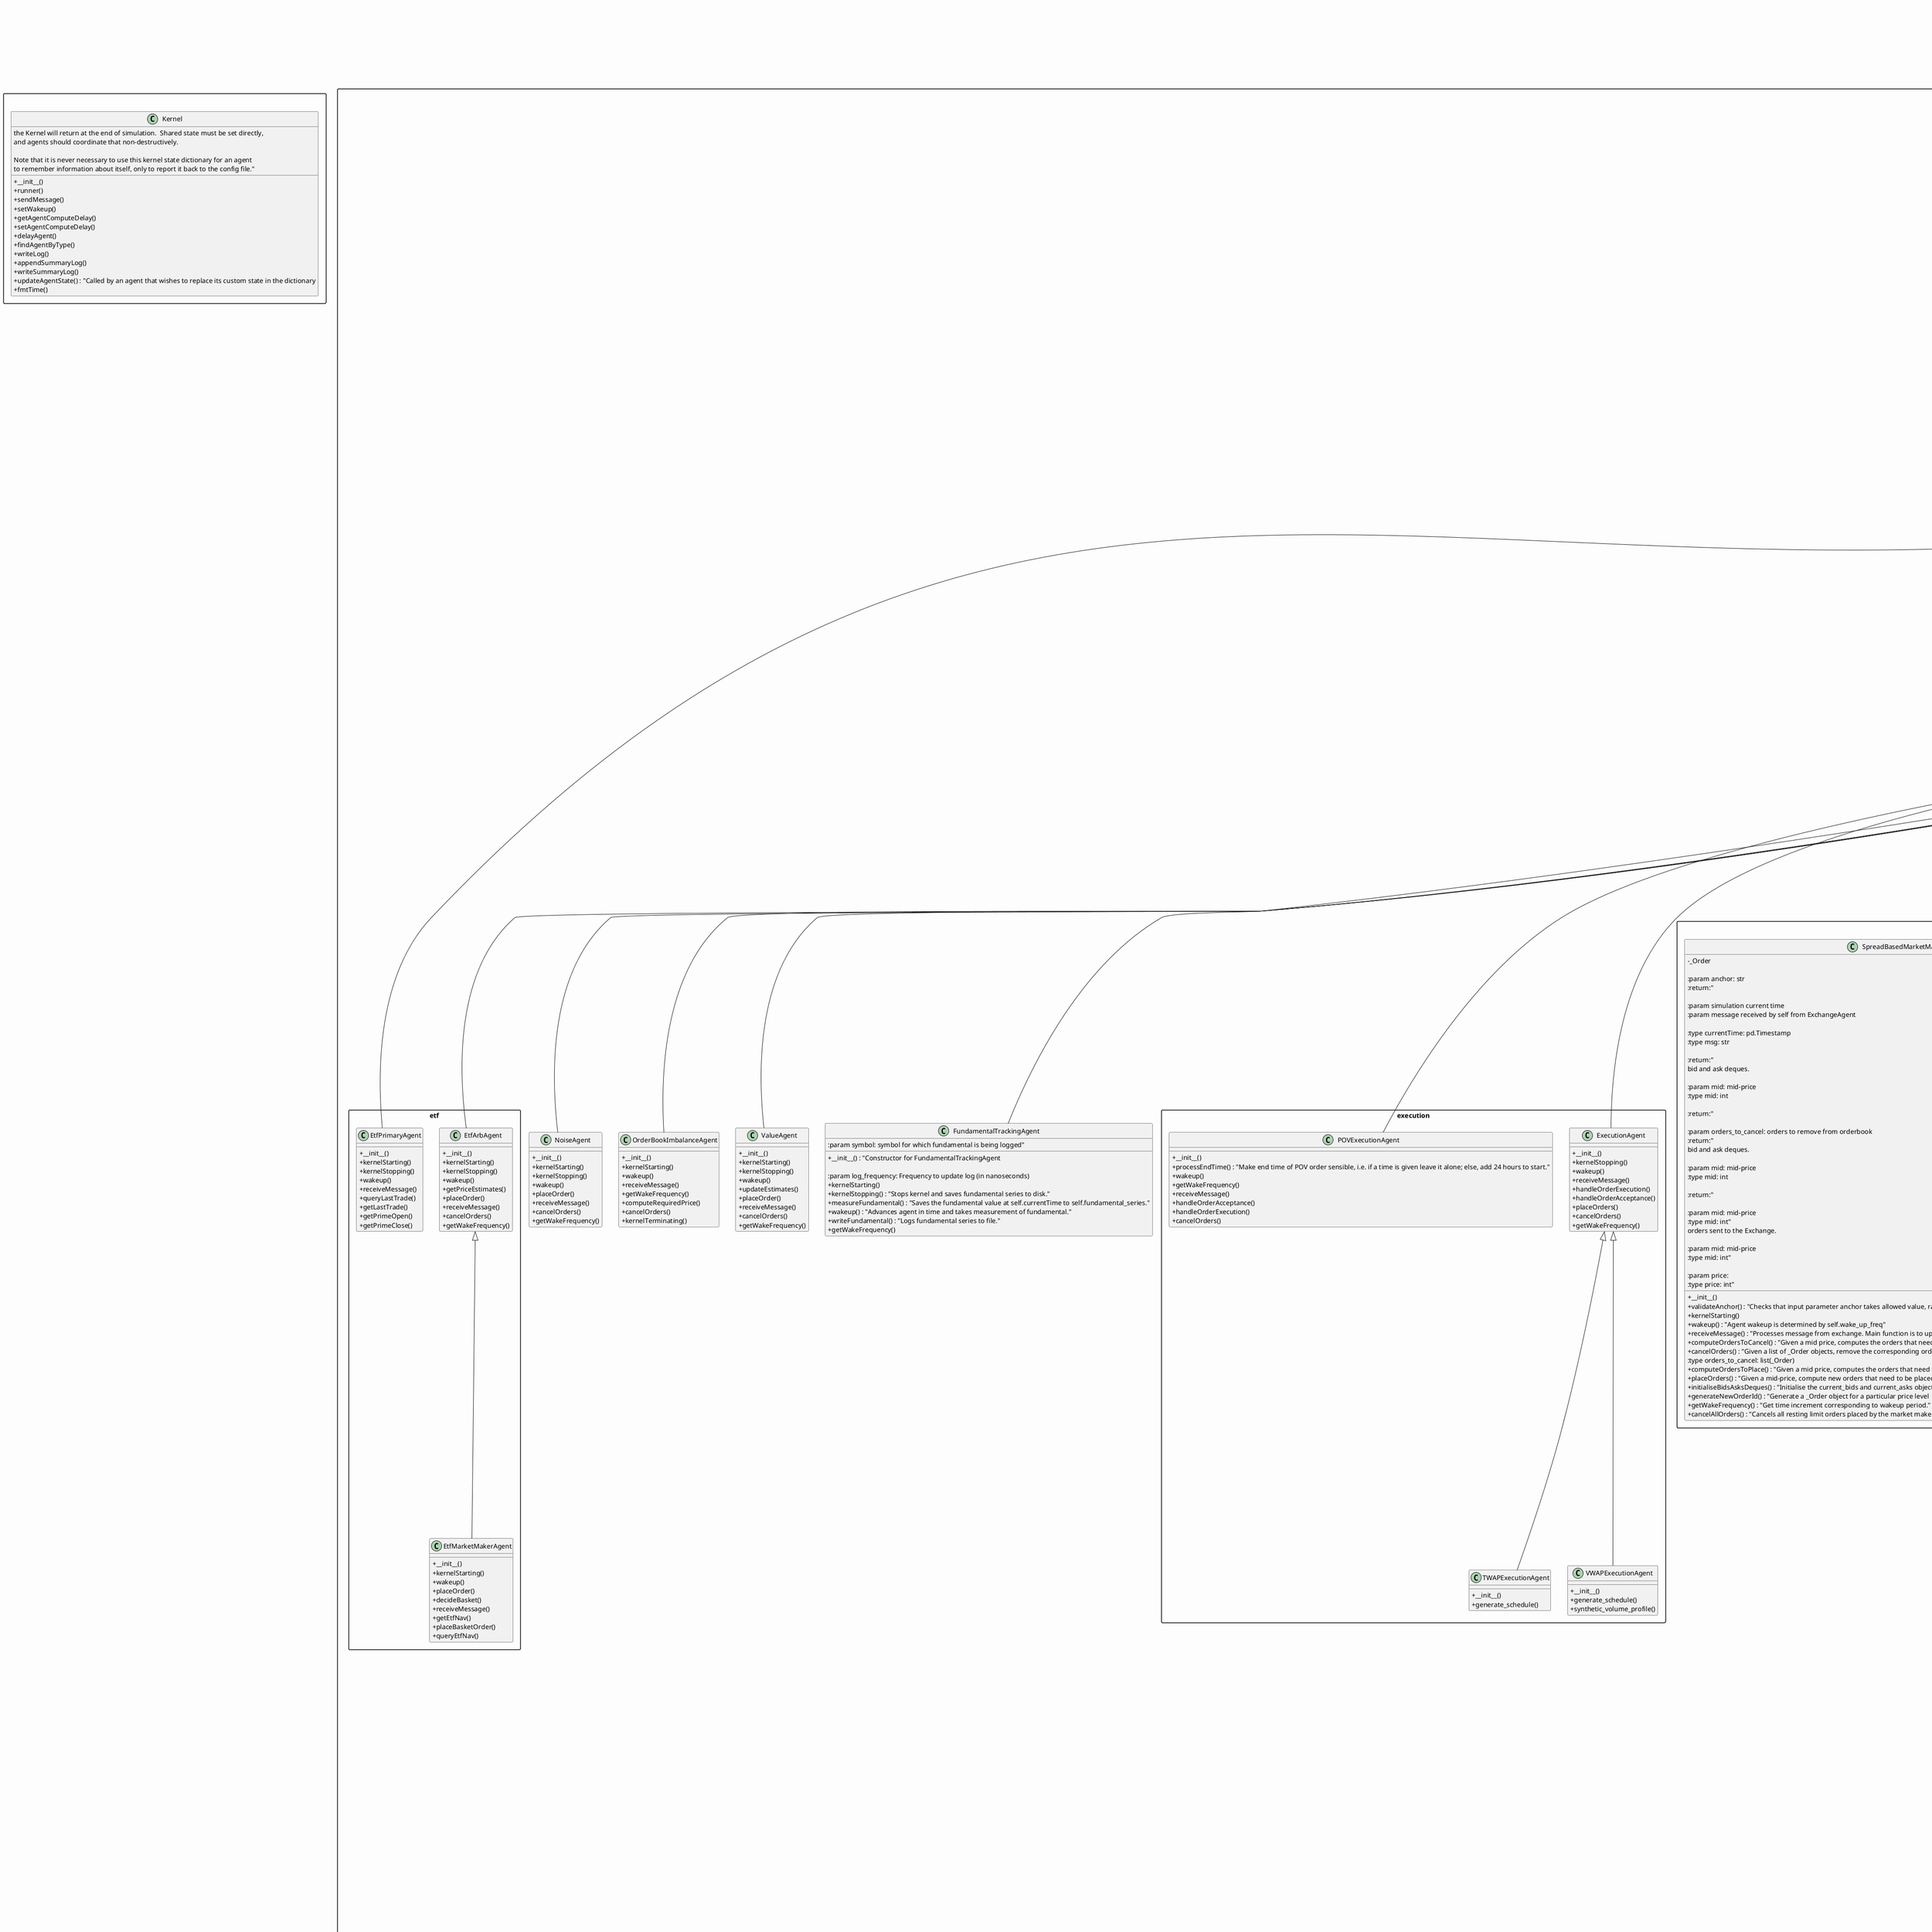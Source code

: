 @startuml
skinparam classAttributeIconSize 0
skinparam packageStyle rectangle
skinparam shadowing false
skinparam backgroundColor #FDFDFD


package . {
  '' From: Kernel.puml
  class Kernel {
    + __init__()
    + runner()
    + sendMessage()
    + setWakeup()
    + getAgentComputeDelay()
    + setAgentComputeDelay()
    + delayAgent()
    + findAgentByType()
    + writeLog()
    + appendSummaryLog()
    + writeSummaryLog()
    + updateAgentState() : "Called by an agent that wishes to replace its custom state in the dictionary
  the Kernel will return at the end of simulation.  Shared state must be set directly,
  and agents should coordinate that non-destructively.
  
  Note that it is never necessary to use this kernel state dictionary for an agent
  to remember information about itself, only to report it back to the config file."
    + fmtTime()
  }
}

package agent {
  '' From: agent/Agent.puml
  class Agent {
    + __init__()
    + kernelInitializing()
    + kernelStarting()
    + kernelStopping()
    + kernelTerminating()
    + logEvent()
    + receiveMessage()
    + wakeup()
    + sendMessage()
    + setWakeup()
    + getComputationDelay()
    + setComputationDelay()
    + delay()
    + writeLog()
    + updateAgentState() : "Agents should use this method to replace their custom state in the dictionary
  the Kernel will return to the experimental config file at the end of the
  simulation.  This is intended to be write-only, and agents should not use
  it to store information for their own later use."
    + __lt__()
  }
  '' From: agent/ExchangeAgent.puml
  class ExchangeAgent {
    + __init__()
    + kernelInitializing()
    + kernelTerminating()
    + receiveMessage()
    + updateSubscriptionDict()
    + publishOrderBookData() : "The exchange agents sends an order book update to the agents using the subscription API if one of the following
  conditions are met:
  1) agent requests ALL order book updates (freq == 0)
  2) order book update timestamp > last time agent was updated AND the orderbook update time stamp is greater than
  the last agent update time stamp by a period more than that specified in the freq parameter."
    + logOrderBookSnapshots() : "Log full depth quotes (price, volume) from this order book at some pre-determined frequency. Here we are looking at
  the actual log for this order book (i.e. are there snapshots to export, independent of the requested frequency)."
    + sendMessage()
    + getMarketOpen()
    + getMarketClose()
  }
  FinancialAgent <|-- ExchangeAgent
  '' From: agent/FinancialAgent.puml
  class FinancialAgent {
    + __init__()
    + dollarize()
  }
  Agent <|-- FinancialAgent
  '' From: agent/FundamentalTrackingAgent.puml
  class FundamentalTrackingAgent {
    + __init__() : "Constructor for FundamentalTrackingAgent
  
  :param log_frequency: Frequency to update log (in nanoseconds)
  :param symbol: symbol for which fundamental is being logged"
    + kernelStarting()
    + kernelStopping() : "Stops kernel and saves fundamental series to disk."
    + measureFundamental() : "Saves the fundamental value at self.currentTime to self.fundamental_series."
    + wakeup() : "Advances agent in time and takes measurement of fundamental."
    + writeFundamental() : "Logs fundamental series to file."
    + getWakeFrequency()
  }
  TradingAgent <|-- FundamentalTrackingAgent
  '' From: agent/HeuristicBeliefLearningAgent.puml
  class HeuristicBeliefLearningAgent {
    + __init__()
    + wakeup()
    + placeOrder()
    + receiveMessage()
  }
  ZeroIntelligenceAgent <|-- HeuristicBeliefLearningAgent
  '' From: agent/NoiseAgent.puml
  class NoiseAgent {
    + __init__()
    + kernelStarting()
    + kernelStopping()
    + wakeup()
    + placeOrder()
    + receiveMessage()
    + cancelOrders()
    + getWakeFrequency()
  }
  TradingAgent <|-- NoiseAgent
  '' From: agent/OrderBookImbalanceAgent.puml
  class OrderBookImbalanceAgent {
    + __init__()
    + kernelStarting()
    + wakeup()
    + receiveMessage()
    + getWakeFrequency()
    + computeRequiredPrice()
    + cancelOrders()
    + kernelTerminating()
  }
  TradingAgent <|-- OrderBookImbalanceAgent
  '' From: agent/TradingAgent.puml
  class TradingAgent {
    + __init__()
    + kernelStarting()
    + kernelStopping()
    + wakeup()
    + requestDataSubscription()
    + cancelDataSubscription()
    + receiveMessage()
    + getLastTrade()
    + getCurrentSpread()
    + getOrderStream()
    + get_transacted_volume() : "Used by any trading agent subclass to query the total transacted volume in a given lookback period"
    + placeLimitOrder()
    + placeMarketOrder() : "Used by any Trading Agent subclass to place a market order. The market order is created as multiple limit orders
  crossing the spread walking the book until all the quantities are matched.
  :param symbol (str):        name of the stock traded
  :param quantity (int):      order quantity
  :param is_buy_order (bool): True if Buy else False
  :param order_id:            Order ID for market replay
  :param ignore_risk (bool):  Determines whether cash or risk limits should be enforced or ignored for the order
  :return:"
    + cancelOrder() : "Used by any Trading Agent subclass to cancel any order.  The order must currently
  appear in the agent's open orders list."
    + modifyOrder() : "Used by any Trading Agent subclass to modify any existing limit order.  The order must currently
  appear in the agent's open orders list.  Some additional tests might be useful here
  to ensure the old and new orders are the same in some way."
    + orderExecuted()
    + orderAccepted()
    + orderCancelled()
    + marketClosed()
    + queryLastTrade()
    + querySpread()
    + handleMarketData() : "Handles Market Data messages for agents using subscription mechanism"
    + queryOrderStream()
    + query_transacted_volume() : "Handles the QUERY_TRANSACTED_VOLUME messages from the exchange agent"
    + getKnownBidAsk()
    + getKnownLiquidity()
    + getBookLiquidity()
    + markToMarket()
    + getHoldings()
    + getKnownBidAskMidpoint()
    + get_average_transaction_price() : "Calculates the average price paid (weighted by the order size)"
    + fmtHoldings()
  }
  FinancialAgent <|-- TradingAgent
  '' From: agent/ValueAgent.puml
  class ValueAgent {
    + __init__()
    + kernelStarting()
    + kernelStopping()
    + wakeup()
    + updateEstimates()
    + placeOrder()
    + receiveMessage()
    + cancelOrders()
    + getWakeFrequency()
  }
  TradingAgent <|-- ValueAgent
  '' From: agent/ZeroIntelligenceAgent.puml
  class ZeroIntelligenceAgent {
    + __init__()
    + kernelStarting()
    + kernelStopping()
    + wakeup()
    + updateEstimates()
    + placeOrder()
    + receiveMessage()
    + cancelOrders()
    + getWakeFrequency()
  }
  TradingAgent <|-- ZeroIntelligenceAgent
}

package agent.etf {
  '' From: agent/etf/EtfArbAgent.puml
  class EtfArbAgent {
    + __init__()
    + kernelStarting()
    + kernelStopping()
    + wakeup()
    + getPriceEstimates()
    + placeOrder()
    + receiveMessage()
    + cancelOrders()
    + getWakeFrequency()
  }
  TradingAgent <|-- EtfArbAgent
  '' From: agent/etf/EtfMarketMakerAgent.puml
  class EtfMarketMakerAgent {
    + __init__()
    + kernelStarting()
    + wakeup()
    + placeOrder()
    + decideBasket()
    + receiveMessage()
    + getEtfNav()
    + placeBasketOrder()
    + queryEtfNav()
  }
  EtfArbAgent <|-- EtfMarketMakerAgent
  '' From: agent/etf/EtfPrimaryAgent.puml
  class EtfPrimaryAgent {
    + __init__()
    + kernelStarting()
    + kernelStopping()
    + wakeup()
    + receiveMessage()
    + queryLastTrade()
    + getLastTrade()
    + getPrimeOpen()
    + getPrimeClose()
  }
  FinancialAgent <|-- EtfPrimaryAgent
}

package agent.examples {
  '' From: agent/examples/ExampleExperimentalAgent.puml
  class ExampleExperimentalAgent {
    + __init__() : ":param args: superclass args
  :param wake_freq: Frequency of wakeup -- str to be parsed by pd.Timedelta
  :param order_size: size of orders to place
  :param short_window: length of mid price short moving average window -- str to be parsed by pd.Timedelta
  :param long_window: length of mid price long moving average window -- str to be parsed by pd.Timedelta
  :param kwargs: superclass kwargs"
    + getCurrentMidPrice() : "Retrieve mid price from most recent subscription data.
  
  :return:"
    + receiveMessage() : "Action taken when agent receives a message from the exchange -- action here is for agent to update internal
      log of most recently observed mid-price.
  
  :param currentTime: pd.Timestamp for current simulation time
  :param msg: message from exchange
  :return:"
    + computeMidPriceMovingAverages() : "Returns the short-window and long-window moving averages of mid price.
  :return:"
    + wakeup() : "Action to be taken by agent at each wakeup.
  
  :param currentTime: pd.Timestamp for current simulation time"
    + getWakeFrequency() : "Set next wakeup time for agent."
  }
  ExampleExperimentalAgentTemplate <|-- ExampleExperimentalAgent
  '' From: agent/examples/ExampleExperimentalAgentTemplate.puml
  class ExampleExperimentalAgentTemplate {
    + __init__() : "Constructor for ExampleExperimentalAgentTemplate.
  
  :param id: Agent's ID as set in config
  :param name: Agent's human-readable name as set in config
  :param type: Agent's human-readable type as set in config, useful for grouping agents semantically
  :param symbol: Name of asset being traded
  :param starting_cash: Dollar amount of cash agent starts with.
  :param levels: Number of levels of orderbook to subscribe to
  :param subscription_freq: Frequency of orderbook updates subscribed to (in nanoseconds)
  :param log_orders: bool to decide if agent's individual actions logged to file.
  :param random_state: numpy RandomState object from which agent derives randomness"
    + wakeup() : "Action to be taken by agent at each wakeup.
  
  :param currentTime: pd.Timestamp for current simulation time"
    + receiveMessage() : "Action taken when agent receives a message from the exchange
  
  :param currentTime: pd.Timestamp for current simulation time
  :param msg: message from exchange
  :return:"
    + getWakeFrequency() : "Set next wakeup time for agent."
    + placeLimitOrder() : "Place a limit order at the exchange.
  :param quantity (int):      order quantity
  :param is_buy_order (bool): True if Buy else False
  :param limit_price: price level at which to place a limit order
  :return:"
    + placeMarketOrder() : "Place a market order at the exchange.
  :param quantity (int):      order quantity
  :param is_buy_order (bool): True if Buy else False
  :return:"
    + cancelAllOrders() : "Cancels all resting limit orders placed by the experimental agent."
  }
  SubscriptionAgent <|-- ExampleExperimentalAgentTemplate
  '' From: agent/examples/ImpactAgent.puml
  class ImpactAgent {
    + __init__()
    + wakeup()
    + receiveMessage()
    + placeLimitOrder()
    + computeRequiredPrice()
    + getLastTrade()
    + getCurrentSpread()
    + getWakeFrequency()
  }
  TradingAgent <|-- ImpactAgent
  '' From: agent/examples/L3OrdersProcessor.puml
  class L3OrdersProcessor {
    - COLUMNS
    - DIRECTION
    + __init__()
    + processOrders()
  }
  '' From: agent/examples/MarketReplayAgent.puml
  class MarketReplayAgent {
    + __init__()
    + wakeup()
    + receiveMessage()
    + placeOrder()
    + getWakeFrequency()
  }
  TradingAgent <|-- MarketReplayAgent
  '' From: agent/examples/MomentumAgent.puml
  class MomentumAgent {
    + __init__()
    + kernelStarting()
    + wakeup() : "Agent wakeup is determined by self.wake_up_freq"
    + receiveMessage() : "Momentum agent actions are determined after obtaining the best bid and ask in the LOB"
    + placeOrders() : "Momentum Agent actions logic"
    + getWakeFrequency()
    + ma()
  }
  TradingAgent <|-- MomentumAgent
  '' From: agent/examples/QLearningAgent.puml
  class QLearningAgent {
    + __init__()
    + kernelStopping()
    + wakeup()
    + placeOrder()
    + receiveMessage()
    + cancelOrders()
    + getWakeFrequency()
  }
  TradingAgent <|-- QLearningAgent
  '' From: agent/examples/SubscriptionAgent.puml
  class SubscriptionAgent {
    + __init__()
    + kernelStarting()
    + wakeup()
    + receiveMessage()
    + getWakeFrequency()
  }
  TradingAgent <|-- SubscriptionAgent
  '' From: agent/examples/SumClientAgent.puml
  class SumClientAgent {
    + __init__()
    + kernelStarting()
    + wakeup()
    + receiveMessage()
  }
  Agent <|-- SumClientAgent
  '' From: agent/examples/SumServiceAgent.puml
  class SumServiceAgent {
    + __init__()
    + kernelStarting()
    + kernelStopping()
    + receiveMessage()
    + processSum()
  }
  Agent <|-- SumServiceAgent
}

package agent.examples.crypto {
  '' From: agent/examples/crypto/PPFL_ClientAgent.puml
  class PPFL_ClientAgent {
    + __init__()
    + kernelStarting()
    + kernelStopping()
    + wakeup()
    + receiveMessage()
  }
  Agent <|-- PPFL_ClientAgent
  '' From: agent/examples/crypto/PPFL_ServiceAgent.puml
  class PPFL_ServiceAgent {
    + __init__()
    + kernelStarting()
    + kernelStopping()
    + receiveMessage()
    + combineWeights()
  }
  Agent <|-- PPFL_ServiceAgent
  '' From: agent/examples/crypto/PPFL_TemplateClientAgent.puml
  class PPFL_TemplateClientAgent {
    + __init__()
    + kernelStarting()
    + kernelStopping()
    + wakeup()
    + receiveMessage()
  }
  Agent <|-- PPFL_TemplateClientAgent
}

package agent.execution {
  '' From: agent/execution/ExecutionAgent.puml
  class ExecutionAgent {
    + __init__()
    + kernelStopping()
    + wakeup()
    + receiveMessage()
    + handleOrderExecution()
    + handleOrderAcceptance()
    + placeOrders()
    + cancelOrders()
    + getWakeFrequency()
  }
  TradingAgent <|-- ExecutionAgent
  '' From: agent/execution/POVExecutionAgent.puml
  class POVExecutionAgent {
    + __init__()
    + processEndTime() : "Make end time of POV order sensible, i.e. if a time is given leave it alone; else, add 24 hours to start."
    + wakeup()
    + getWakeFrequency()
    + receiveMessage()
    + handleOrderAcceptance()
    + handleOrderExecution()
    + cancelOrders()
  }
  TradingAgent <|-- POVExecutionAgent
  '' From: agent/execution/TWAPExecutionAgent.puml
  class TWAPExecutionAgent {
    + __init__()
    + generate_schedule()
  }
  ExecutionAgent <|-- TWAPExecutionAgent
  '' From: agent/execution/VWAPExecutionAgent.puml
  class VWAPExecutionAgent {
    + __init__()
    + generate_schedule()
    + synthetic_volume_profile()
  }
  ExecutionAgent <|-- VWAPExecutionAgent
}

package agent.market_makers {
  '' From: agent/market_makers/AdaptiveMarketMakerAgent.puml
  class AdaptiveMarketMakerAgent {
    + __init__()
    + initialiseState() : "Returns variables that keep track of whether spread and transacted volume have been observed."
    + validateAnchor() : "Checks that input parameter anchor takes allowed value, raises ValueError if not.
  
  :param anchor: str
  :return:"
    + validateWindowSize() : "Checks that input parameter window_size takes allowed value, raises ValueError if not
  
  :param window_size:
  :return:"
    + kernelStarting()
    + wakeup() : "Agent wakeup is determined by self.wake_up_freq"
    + receiveMessage() : "Processes message from exchange. Main function is to update orders in orderbook relative to mid-price.
  
  :param simulation current time
  :param message received by self from ExchangeAgent
  
  :type currentTime: pd.Timestamp
  :type msg: str
  
  :return:"
    + _adaptive_update_spread() : "Update internal spread estimate with exponentially weighted moving average
  :param spread:
  :return:"
    + _adaptive_update_window_and_tick_size() : "Update window size and tick size relative to internal spread estimate.
  
  :return:"
    + updateOrderSize() : "Updates size of order to be placed."
    + computeOrdersToPlace() : "Given a mid price, computes the orders that need to be removed from orderbook, and adds these orders to
      bid and ask deques.
  
  :param mid: mid-price
  :type mid: int
  
  :return:"
    + placeOrders() : "Given a mid-price, compute new orders that need to be placed, then send the orders to the Exchange.
  
  :param mid: mid-price
  :type mid: int"
    + getWakeFrequency() : "Get time increment corresponding to wakeup period."
    + cancelAllOrders() : "Cancels all resting limit orders placed by the market maker"
  }
  TradingAgent <|-- AdaptiveMarketMakerAgent
  '' From: agent/market_makers/MarketMakerAgent.puml
  class MarketMakerAgent {
    + __init__()
    + kernelStarting()
    + wakeup() : "Agent wakeup is determined by self.wake_up_freq"
    + receiveMessage() : "Market Maker actions are determined after obtaining the bids and asks in the LOB"
    + placeOrders()
    + cancelOrders() : "cancels all resting limit orders placed by the market maker"
    + getWakeFrequency()
  }
  TradingAgent <|-- MarketMakerAgent
  '' From: agent/market_makers/POVMarketMakerAgent.puml
  class POVMarketMakerAgent {
    + __init__()
    + initialiseState() : "Returns variables that keep track of whether spread and transacted volume have been observed."
    + validateAnchor() : "Checks that input parameter anchor takes allowed value, raises ValueError if not.
  
  :param anchor: str
  :return:"
    + kernelStarting()
    + wakeup() : "Agent wakeup is determined by self.wake_up_freq"
    + receiveMessage() : "Processes message from exchange. Main function is to update orders in orderbook relative to mid-price.
  
  :param simulation current time
  :param message received by self from ExchangeAgent
  
  :type currentTime: pd.Timestamp
  :type msg: str
  
  :return:"
    + updateOrderSize() : "Updates size of order to be placed."
    + computeOrdersToPlace() : "Given a mid price, computes the orders that need to be removed from orderbook, and adds these orders to
      bid and ask deques.
  
  :param mid: mid-price
  :type mid: int
  
  :return:"
    + placeOrders() : "Given a mid-price, compute new orders that need to be placed, then send the orders to the Exchange.
  
  :param mid: mid-price
  :type mid: int"
    + getWakeFrequency() : "Get time increment corresponding to wakeup period."
    + cancelAllOrders() : "Cancels all resting limit orders placed by the market maker"
  }
  TradingAgent <|-- POVMarketMakerAgent
  '' From: agent/market_makers/SpreadBasedMarketMakerAgent.puml
  class SpreadBasedMarketMakerAgent {
    - _Order
    + __init__()
    + validateAnchor() : "Checks that input parameter anchor takes allowed value, raises ValueError if not.
  
  :param anchor: str
  :return:"
    + kernelStarting()
    + wakeup() : "Agent wakeup is determined by self.wake_up_freq"
    + receiveMessage() : "Processes message from exchange. Main function is to update orders in orderbook relative to mid-price.
  
  :param simulation current time
  :param message received by self from ExchangeAgent
  
  :type currentTime: pd.Timestamp
  :type msg: str
  
  :return:"
    + computeOrdersToCancel() : "Given a mid price, computes the orders that need to be removed from orderbook, and pops these orders from
      bid and ask deques.
  
  :param mid: mid-price
  :type mid: int
  
  :return:"
    + cancelOrders() : "Given a list of _Order objects, remove the corresponding orders from ExchangeAgent's orderbook
  
  :param orders_to_cancel: orders to remove from orderbook
  :type orders_to_cancel: list(_Order)
  :return:"
    + computeOrdersToPlace() : "Given a mid price, computes the orders that need to be removed from orderbook, and adds these orders to
      bid and ask deques.
  
  :param mid: mid-price
  :type mid: int
  
  :return:"
    + placeOrders() : "Given a mid-price, compute new orders that need to be placed, then send the orders to the Exchange.
  
  :param mid: mid-price
  :type mid: int"
    + initialiseBidsAsksDeques() : "Initialise the current_bids and current_asks object attributes, which internally keep track of the limit
  orders sent to the Exchange.
  
  :param mid: mid-price
  :type mid: int"
    + generateNewOrderId() : "Generate a _Order object for a particular price level
  
  :param price:
  :type price: int"
    + getWakeFrequency() : "Get time increment corresponding to wakeup period."
    + cancelAllOrders() : "Cancels all resting limit orders placed by the market maker"
  }
  TradingAgent <|-- SpreadBasedMarketMakerAgent
}

package contributed_traders {
  '' From: contributed_traders/SimpleAgent.puml
  class SimpleAgent {
    + __init__()
    + kernelStarting()
    + wakeup() : "Agent wakeup is determined by self.wake_up_freq"
    + dump_shares()
    + receiveMessage() : "Momentum agent actions are determined after obtaining the best bid and ask in the LOB"
    + getWakeFrequency()
  }
  TradingAgent <|-- SimpleAgent
}

package message {
  '' From: message/Message.puml
  class Message {
    - uniq
    + __init__()
    + __lt__()
    + __str__()
  }
  '' From: message/MessageType.puml
  class MessageType {
    - MESSAGE
    - WAKEUP
    + __lt__()
  }
  Enum <|-- MessageType
}

package model {
  '' From: model/LatencyModel.puml
  class LatencyModel {
    + __init__() : "Model-specific parameters may be specified as keyword args or a dictionary with key 'kwargs'.
  
  Required keyword parameters:
    'latency_model' : 'cubic'
  
  Optional keyword parameters:
    'random_state'  : an initialized np.random.RandomState object."
    + get_latency() : "LatencyModel.get_latency() samples and returns the final latency for a single Message according to the
  model specified during initialization.
  
  Required parameters:
    'sender_id'    : simulation agent_id for the agent sending the message
    'recipient_id' : simulation agent_id for the agent receiving the message"
    + _extract() : "Internal function to extract correct values for a sender->recipient pair from parameters that can
  be specified as scalar, 1-D ndarray, or 2-D ndarray.
  
  Required parameters:
    'param' : the parameter (not parameter name) from which to extract a value
    'sid'   : the simulation sender agent id
    'rid'   : the simulation recipient agent id"
  }
}

package realism {
  '' From: realism/Constants.puml
  class Constants {
    - fig_height
    - fig_width
    - tick_label_size
    - legend_font_size
    - axes_label_font_size
    - title_font_size
    - scatter_marker_styles_sizes
    - interarrival_times_xlabel
    - interarrival_times_ylabel
    - interarrival_times_filename
    - interarrival_fit_lower_bound
    - interarrival_fit_upper_bound
    - interarrival_linewidth
    - binned_trade_counts_xlabel
    - binned_trade_counts_ylabel
    - binned_trade_counts_filename
    - binned_count_linewidth
    - intraday_volume_filename
    - intraday_volume_linewidth
  }
}

package realism.metrics {
  '' From: realism/metrics/AggregationNormality.puml
  class AggregationNormality {
    + __init__()
    + compute()
    + visualize()
  }
  Metric <|-- AggregationNormality
  '' From: realism/metrics/Autocorrelation.puml
  class Autocorrelation {
    + __init__()
    + compute()
    + visualize()
  }
  Metric <|-- Autocorrelation
  '' From: realism/metrics/Kurtosis.puml
  class Kurtosis {
    + __init__()
    + compute()
    + visualize()
  }
  Metric <|-- Kurtosis
  '' From: realism/metrics/Metric.puml
  class Metric {
    + compute()
    + visualize()
    + hist()
    + line()
  }
  '' From: realism/metrics/MinutelyReturns.puml
  class MinutelyReturns {
    + compute()
    + visualize()
  }
  Metric <|-- MinutelyReturns
  '' From: realism/metrics/ReturnsVolatilityCorrelation.puml
  class ReturnsVolatilityCorrelation {
    + __init__()
    + compute()
    + visualize()
  }
  Metric <|-- ReturnsVolatilityCorrelation
  '' From: realism/metrics/VolatilityClustering.puml
  class VolatilityClustering {
    + __init__()
    + compute()
    + visualize()
  }
  Metric <|-- VolatilityClustering
  '' From: realism/metrics/VolumeVolatilityCorrelation.puml
  class VolumeVolatilityCorrelation {
    + __init__()
    + compute()
    + visualize()
  }
  Metric <|-- VolumeVolatilityCorrelation
}

package util {
  '' From: util/OrderBook.puml
  class OrderBook {
    + __init__()
    + handleLimitOrder()
    + handleMarketOrder()
    + executeOrder()
    + isMatch()
    + enterOrder()
    + cancelOrder()
    + modifyOrder()
    + getInsideBids()
    + getInsideAsks()
    + _get_recent_history() : "Gets portion of self.history that has arrived since last call of self.get_transacted_volume.
  
      Also updates self._transacted_volume[self.history_previous_length]
  :return:"
    + _update_unrolled_transactions() : "Updates self._transacted_volume["unrolled_transactions"] with data from recent_history
  
  :return:"
    + _unrolled_transactions_from_order_history() : "Returns a DataFrame with columns ['execution_time', 'quantity'] from a dictionary with same format as
  self.history, describing executed transactions."
    + get_transacted_volume() : "Method retrieves the total transacted volume for a symbol over a lookback period finishing at the current
  simulation time."
    + isBetterPrice()
    + isEqualPrice()
    + isSameOrder()
    + book_log_to_df() : "Returns a pandas DataFrame constructed from the order book log, to be consumed by
      agent.ExchangeAgent.logOrderbookSnapshots.
  
      The first column of the DataFrame is `QuoteTime`. The succeeding columns are prices quoted during the
      simulation (as taken from self.quotes_seen).
  
      Each row is a snapshot at a specific time instance. If there is volume at a certain price level (negative
      for bids, positive for asks) this volume is written in the column corresponding to the price level. If there
      is no volume at a given price level, the corresponding column has a `0`.
  
      The data is stored in a sparse format, such that a value of `0` takes up no space.
  
  :return:"
    + prettyPrint()
  }
}

package util.formatting {
  '' From: util/formatting/Oracle.puml
  class Oracle {
    - COLUMNS
    - DIRECTION
    + __init__()
    + processOrders()
  }
}

package util.model {
  '' From: util/model/QTable.puml
  class QTable {
    + __init__()
  }
}

package util.oracle {
  '' From: util/oracle/DataOracle.puml
  class DataOracle {
    + __init__()
    + getDailyOpenPrice()
    + getLatestTrade()
    + observePrice()
  }
  '' From: util/oracle/ExternalFileOracle.puml
  class ExternalFileOracle {
    + __init__()
    + load_fundamentals() : "Method extracts fundamentals for each symbol into DataFrames. Note that input files must be of the form
  generated by util/formatting/mid_price_from_orderbook.py."
    + getDailyOpenPrice()
    + getPriceAtTime() : "Get the true price of a symbol at the requested time.
  :param symbol: which symbol to query
  :type symbol: str
  :param time: at this time
  :type time: pd.Timestamp"
    + observePrice() : "Make observation of price at a given time.
  :param symbol: symbol for which to observe price
  :type symbol: str
  :param currentTime: time of observation
  :type currentTime: pd.Timestamp
  :param sigma_n: Observation noise parameter
  :type sigma_n: float
  :param random_state: random state for Agent making observation
  :type random_state: np.RandomState
  :return: int, price in cents"
    + getInterpolatedPrice() : "Get the price at current_time, linearly interpolated between price_low and price_high measured at times
  time_low and time_high
  :param current_time: time for which price is to be interpolated
  :type current_time: pd.Timestamp
  :param time_low: time of first fundamental value
  :type time_low: pd.Timestamp
  :param time_high: time of first fundamental value
  :type time_high: pd.Timestamp
  :param price_low: first fundamental value
  :type price_low: float
  :param price_high: first fundamental value
  :type price_high: float
  :return float of interpolated price:"
  }
  '' From: util/oracle/MeanRevertingOracle.puml
  class MeanRevertingOracle {
    + __init__()
    + generate_fundamental_value_series()
    + getDailyOpenPrice()
    + observePrice()
  }
  '' From: util/oracle/SparseMeanRevertingOracle.puml
  class SparseMeanRevertingOracle {
    + __init__()
    + compute_fundamental_at_timestamp()
    + advance_fundamental_value_series()
    + getDailyOpenPrice()
    + observePrice()
  }
  MeanRevertingOracle <|-- SparseMeanRevertingOracle
}

package util.order {
  '' From: util/order/LimitOrder.puml
  class LimitOrder {
    + __init__()
    + __str__()
    + __repr__()
    + __copy__()
    + __deepcopy__()
  }
  Order <|-- LimitOrder
  '' From: util/order/MarketOrder.puml
  class MarketOrder {
    + __init__()
    + __str__()
    + __repr__()
    + __copy__()
    + __deepcopy__()
  }
  Order <|-- MarketOrder
  '' From: util/order/Order.puml
  class Order {
    - order_id
    - _order_ids
    + __init__()
    + generateOrderId()
    + to_dict()
    + __copy__()
    + __deepcopy__()
  }
}

package util.order.etf {
  '' From: util/order/etf/BasketOrder.puml
  class BasketOrder {
    + __init__()
    + __str__()
    + __repr__()
  }
  Order <|-- BasketOrder
}

package util.plotting {
  '' From: util/plotting/Constants.puml
  class Constants {
    - fig_width
    - fig_height
    - tick_label_size
    - axes_label_font_size
    - title_font_size
    - legend_font_size
    - filename
  }
}
@enduml